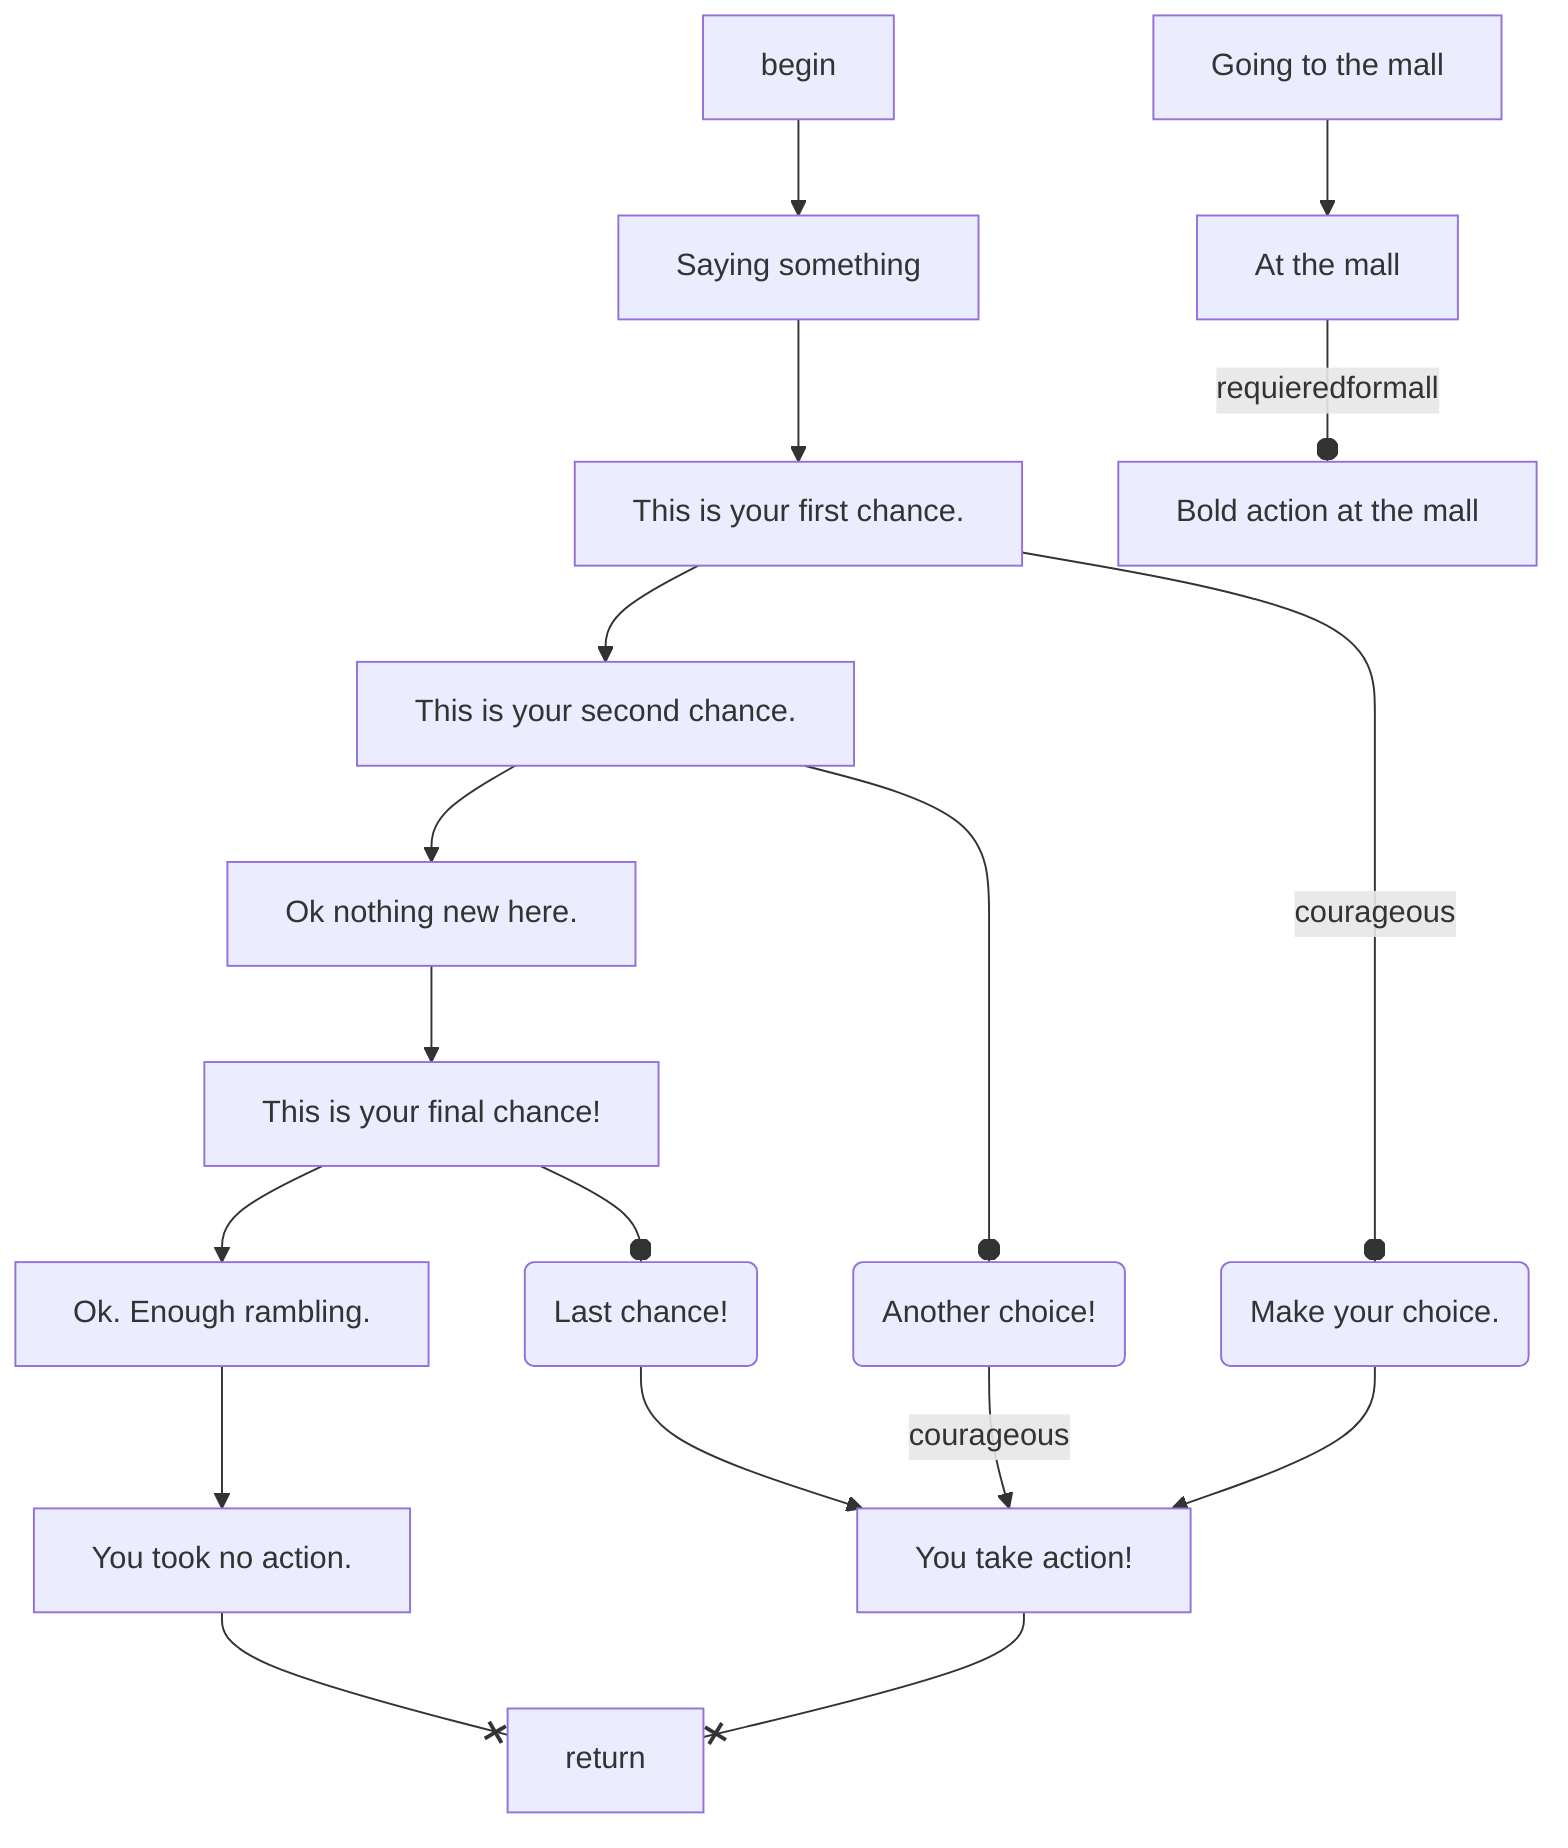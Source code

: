 flowchart TD
    begin --> i[Saying something]
    --> ii[This is your first chance.]
    --> iii[This is your second chance.]
    --> iv[Ok nothing new here.]
    --> v[This is your final chance!]
    --> vi[Ok. Enough rambling.]
    --> vii[You took no action.] --x return

    ii -- courageous--o c1(Make your choice.) --> choice-result
    iii --o c2(Another choice!) --courageous--> choice-result
    v --o c3(Last chance!) --> choice-result

    choice-result[You take action!] --x return


    a[Going to the mall] --> b[At the mall] -- requieredformall--o c[Bold action at the mall]